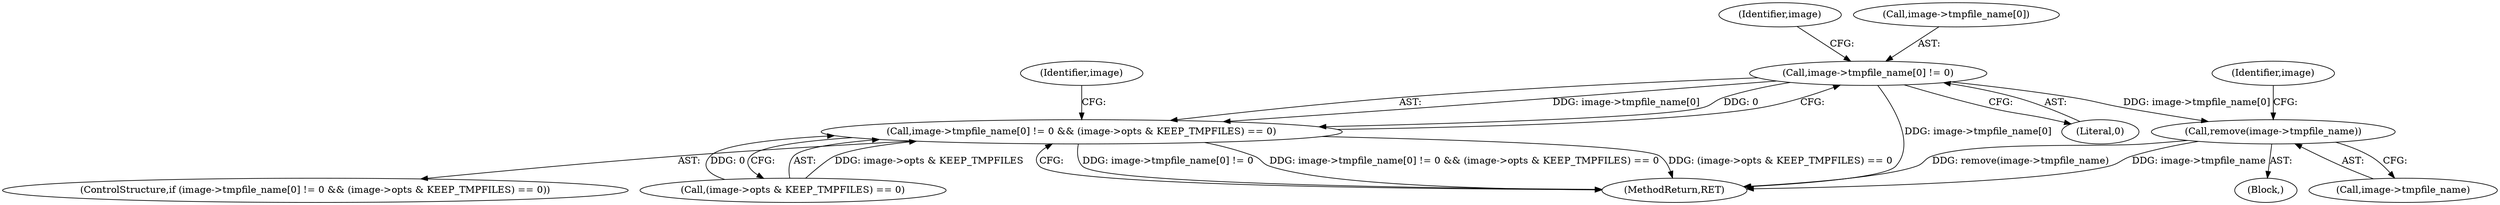 digraph "0_Android_9d4853418ab2f754c2b63e091c29c5529b8b86ca_28@API" {
"1000149" [label="(Call,image->tmpfile_name[0] != 0)"];
"1000148" [label="(Call,image->tmpfile_name[0] != 0 && (image->opts & KEEP_TMPFILES) == 0)"];
"1000164" [label="(Call,remove(image->tmpfile_name))"];
"1000163" [label="(Block,)"];
"1000159" [label="(Identifier,image)"];
"1000150" [label="(Call,image->tmpfile_name[0])"];
"1000148" [label="(Call,image->tmpfile_name[0] != 0 && (image->opts & KEEP_TMPFILES) == 0)"];
"1000155" [label="(Literal,0)"];
"1000165" [label="(Call,image->tmpfile_name)"];
"1000149" [label="(Call,image->tmpfile_name[0] != 0)"];
"1000171" [label="(Identifier,image)"];
"1000175" [label="(MethodReturn,RET)"];
"1000147" [label="(ControlStructure,if (image->tmpfile_name[0] != 0 && (image->opts & KEEP_TMPFILES) == 0))"];
"1000166" [label="(Identifier,image)"];
"1000164" [label="(Call,remove(image->tmpfile_name))"];
"1000156" [label="(Call,(image->opts & KEEP_TMPFILES) == 0)"];
"1000149" -> "1000148"  [label="AST: "];
"1000149" -> "1000155"  [label="CFG: "];
"1000150" -> "1000149"  [label="AST: "];
"1000155" -> "1000149"  [label="AST: "];
"1000159" -> "1000149"  [label="CFG: "];
"1000148" -> "1000149"  [label="CFG: "];
"1000149" -> "1000175"  [label="DDG: image->tmpfile_name[0]"];
"1000149" -> "1000148"  [label="DDG: image->tmpfile_name[0]"];
"1000149" -> "1000148"  [label="DDG: 0"];
"1000149" -> "1000164"  [label="DDG: image->tmpfile_name[0]"];
"1000148" -> "1000147"  [label="AST: "];
"1000148" -> "1000156"  [label="CFG: "];
"1000156" -> "1000148"  [label="AST: "];
"1000166" -> "1000148"  [label="CFG: "];
"1000175" -> "1000148"  [label="CFG: "];
"1000148" -> "1000175"  [label="DDG: image->tmpfile_name[0] != 0"];
"1000148" -> "1000175"  [label="DDG: image->tmpfile_name[0] != 0 && (image->opts & KEEP_TMPFILES) == 0"];
"1000148" -> "1000175"  [label="DDG: (image->opts & KEEP_TMPFILES) == 0"];
"1000156" -> "1000148"  [label="DDG: image->opts & KEEP_TMPFILES"];
"1000156" -> "1000148"  [label="DDG: 0"];
"1000164" -> "1000163"  [label="AST: "];
"1000164" -> "1000165"  [label="CFG: "];
"1000165" -> "1000164"  [label="AST: "];
"1000171" -> "1000164"  [label="CFG: "];
"1000164" -> "1000175"  [label="DDG: remove(image->tmpfile_name)"];
"1000164" -> "1000175"  [label="DDG: image->tmpfile_name"];
}
